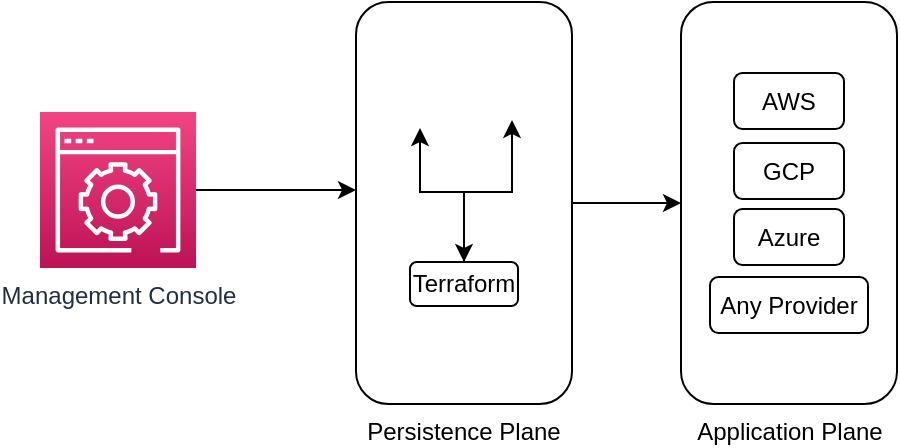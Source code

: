 <mxfile version="13.10.1" type="github"><diagram id="nOzpGsOgFkI4-4EEu9Mf" name="Page-1"><mxGraphModel dx="1822" dy="741" grid="0" gridSize="10" guides="1" tooltips="1" connect="1" arrows="1" fold="1" page="0" pageScale="1" pageWidth="850" pageHeight="1100" math="0" shadow="0"><root><mxCell id="0"/><mxCell id="1" parent="0"/><mxCell id="LfwSJpVVG6DhhkKgz1wP-19" value="Application Plane" style="rounded=1;whiteSpace=wrap;html=1;verticalAlign=top;labelPosition=center;verticalLabelPosition=bottom;align=center;" parent="1" vertex="1"><mxGeometry x="273.5" y="284" width="108" height="201" as="geometry"/></mxCell><mxCell id="LfwSJpVVG6DhhkKgz1wP-3" value="" style="edgeStyle=orthogonalEdgeStyle;rounded=0;orthogonalLoop=1;jettySize=auto;html=1;" parent="1" source="LfwSJpVVG6DhhkKgz1wP-1" edge="1"><mxGeometry relative="1" as="geometry"><mxPoint x="111" y="378" as="targetPoint"/></mxGeometry></mxCell><mxCell id="LfwSJpVVG6DhhkKgz1wP-1" value="Management Console" style="outlineConnect=0;fontColor=#232F3E;gradientColor=#F34482;gradientDirection=north;fillColor=#BC1356;strokeColor=#ffffff;dashed=0;verticalLabelPosition=bottom;verticalAlign=top;align=center;html=1;fontSize=12;fontStyle=0;aspect=fixed;shape=mxgraph.aws4.resourceIcon;resIcon=mxgraph.aws4.management_console;" parent="1" vertex="1"><mxGeometry x="-47" y="339" width="78" height="78" as="geometry"/></mxCell><mxCell id="LfwSJpVVG6DhhkKgz1wP-20" value="" style="edgeStyle=orthogonalEdgeStyle;rounded=0;orthogonalLoop=1;jettySize=auto;html=1;startArrow=none;startFill=0;entryX=0;entryY=0.5;entryDx=0;entryDy=0;" parent="1" source="LfwSJpVVG6DhhkKgz1wP-6" target="LfwSJpVVG6DhhkKgz1wP-19" edge="1"><mxGeometry relative="1" as="geometry"/></mxCell><mxCell id="LfwSJpVVG6DhhkKgz1wP-6" value="Persistence Plane" style="rounded=1;whiteSpace=wrap;html=1;verticalAlign=top;labelPosition=center;verticalLabelPosition=bottom;align=center;" parent="1" vertex="1"><mxGeometry x="111" y="284" width="108" height="201" as="geometry"/></mxCell><mxCell id="LfwSJpVVG6DhhkKgz1wP-9" value="" style="shape=image;html=1;verticalAlign=top;verticalLabelPosition=bottom;labelBackgroundColor=#ffffff;imageAspect=0;aspect=fixed;image=https://cdn4.iconfinder.com/data/icons/iconsimple-logotypes/512/github-128.png" parent="1" vertex="1"><mxGeometry x="119" y="299" width="48" height="48" as="geometry"/></mxCell><mxCell id="LfwSJpVVG6DhhkKgz1wP-10" value="" style="shape=image;html=1;verticalAlign=top;verticalLabelPosition=bottom;labelBackgroundColor=#ffffff;imageAspect=0;aspect=fixed;image=https://cdn4.iconfinder.com/data/icons/logos-and-brands/512/144_Gitlab_logo_logos-128.png" parent="1" vertex="1"><mxGeometry x="169" y="303" width="40" height="40" as="geometry"/></mxCell><mxCell id="LfwSJpVVG6DhhkKgz1wP-12" value="" style="edgeStyle=orthogonalEdgeStyle;rounded=0;orthogonalLoop=1;jettySize=auto;html=1;" parent="1" source="LfwSJpVVG6DhhkKgz1wP-11" target="LfwSJpVVG6DhhkKgz1wP-10" edge="1"><mxGeometry relative="1" as="geometry"><Array as="points"><mxPoint x="165" y="379"/><mxPoint x="189" y="379"/></Array></mxGeometry></mxCell><mxCell id="LfwSJpVVG6DhhkKgz1wP-11" value="Terraform" style="rounded=1;whiteSpace=wrap;html=1;" parent="1" vertex="1"><mxGeometry x="138" y="414" width="54" height="22" as="geometry"/></mxCell><mxCell id="LfwSJpVVG6DhhkKgz1wP-13" value="" style="edgeStyle=orthogonalEdgeStyle;rounded=0;orthogonalLoop=1;jettySize=auto;html=1;entryX=0.5;entryY=1;entryDx=0;entryDy=0;exitX=0.5;exitY=0;exitDx=0;exitDy=0;startArrow=classic;startFill=1;" parent="1" source="LfwSJpVVG6DhhkKgz1wP-11" target="LfwSJpVVG6DhhkKgz1wP-9" edge="1"><mxGeometry relative="1" as="geometry"><mxPoint x="175" y="424" as="sourcePoint"/><mxPoint x="199" y="353" as="targetPoint"/><Array as="points"><mxPoint x="165" y="379"/><mxPoint x="143" y="379"/></Array></mxGeometry></mxCell><mxCell id="LfwSJpVVG6DhhkKgz1wP-14" value="AWS" style="whiteSpace=wrap;html=1;rounded=1;verticalAlign=top;" parent="1" vertex="1"><mxGeometry x="300" y="319.5" width="55" height="28" as="geometry"/></mxCell><mxCell id="LfwSJpVVG6DhhkKgz1wP-16" value="GCP" style="whiteSpace=wrap;html=1;rounded=1;verticalAlign=top;" parent="1" vertex="1"><mxGeometry x="300" y="354.5" width="55" height="28" as="geometry"/></mxCell><mxCell id="LfwSJpVVG6DhhkKgz1wP-17" value="Azure" style="whiteSpace=wrap;html=1;rounded=1;verticalAlign=top;" parent="1" vertex="1"><mxGeometry x="300" y="387.5" width="55" height="28" as="geometry"/></mxCell><mxCell id="LfwSJpVVG6DhhkKgz1wP-18" value="Any Provider" style="whiteSpace=wrap;html=1;rounded=1;verticalAlign=top;" parent="1" vertex="1"><mxGeometry x="288" y="421.5" width="79" height="28" as="geometry"/></mxCell></root></mxGraphModel></diagram></mxfile>
